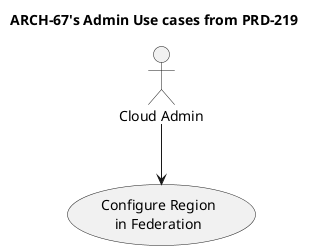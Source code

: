 @startuml
'For: ARCH-67 https://eucalyptus.atlassian.net/browse/ARCH-67
'From: PRD-219 https://eucalyptus.atlassian.net/browse/PRD-219

title ARCH-67's Admin Use cases from PRD-219

:Cloud Admin: as admin
(Configure Region\nin Federation) as (config)


admin -d-> (config)
@enduml
